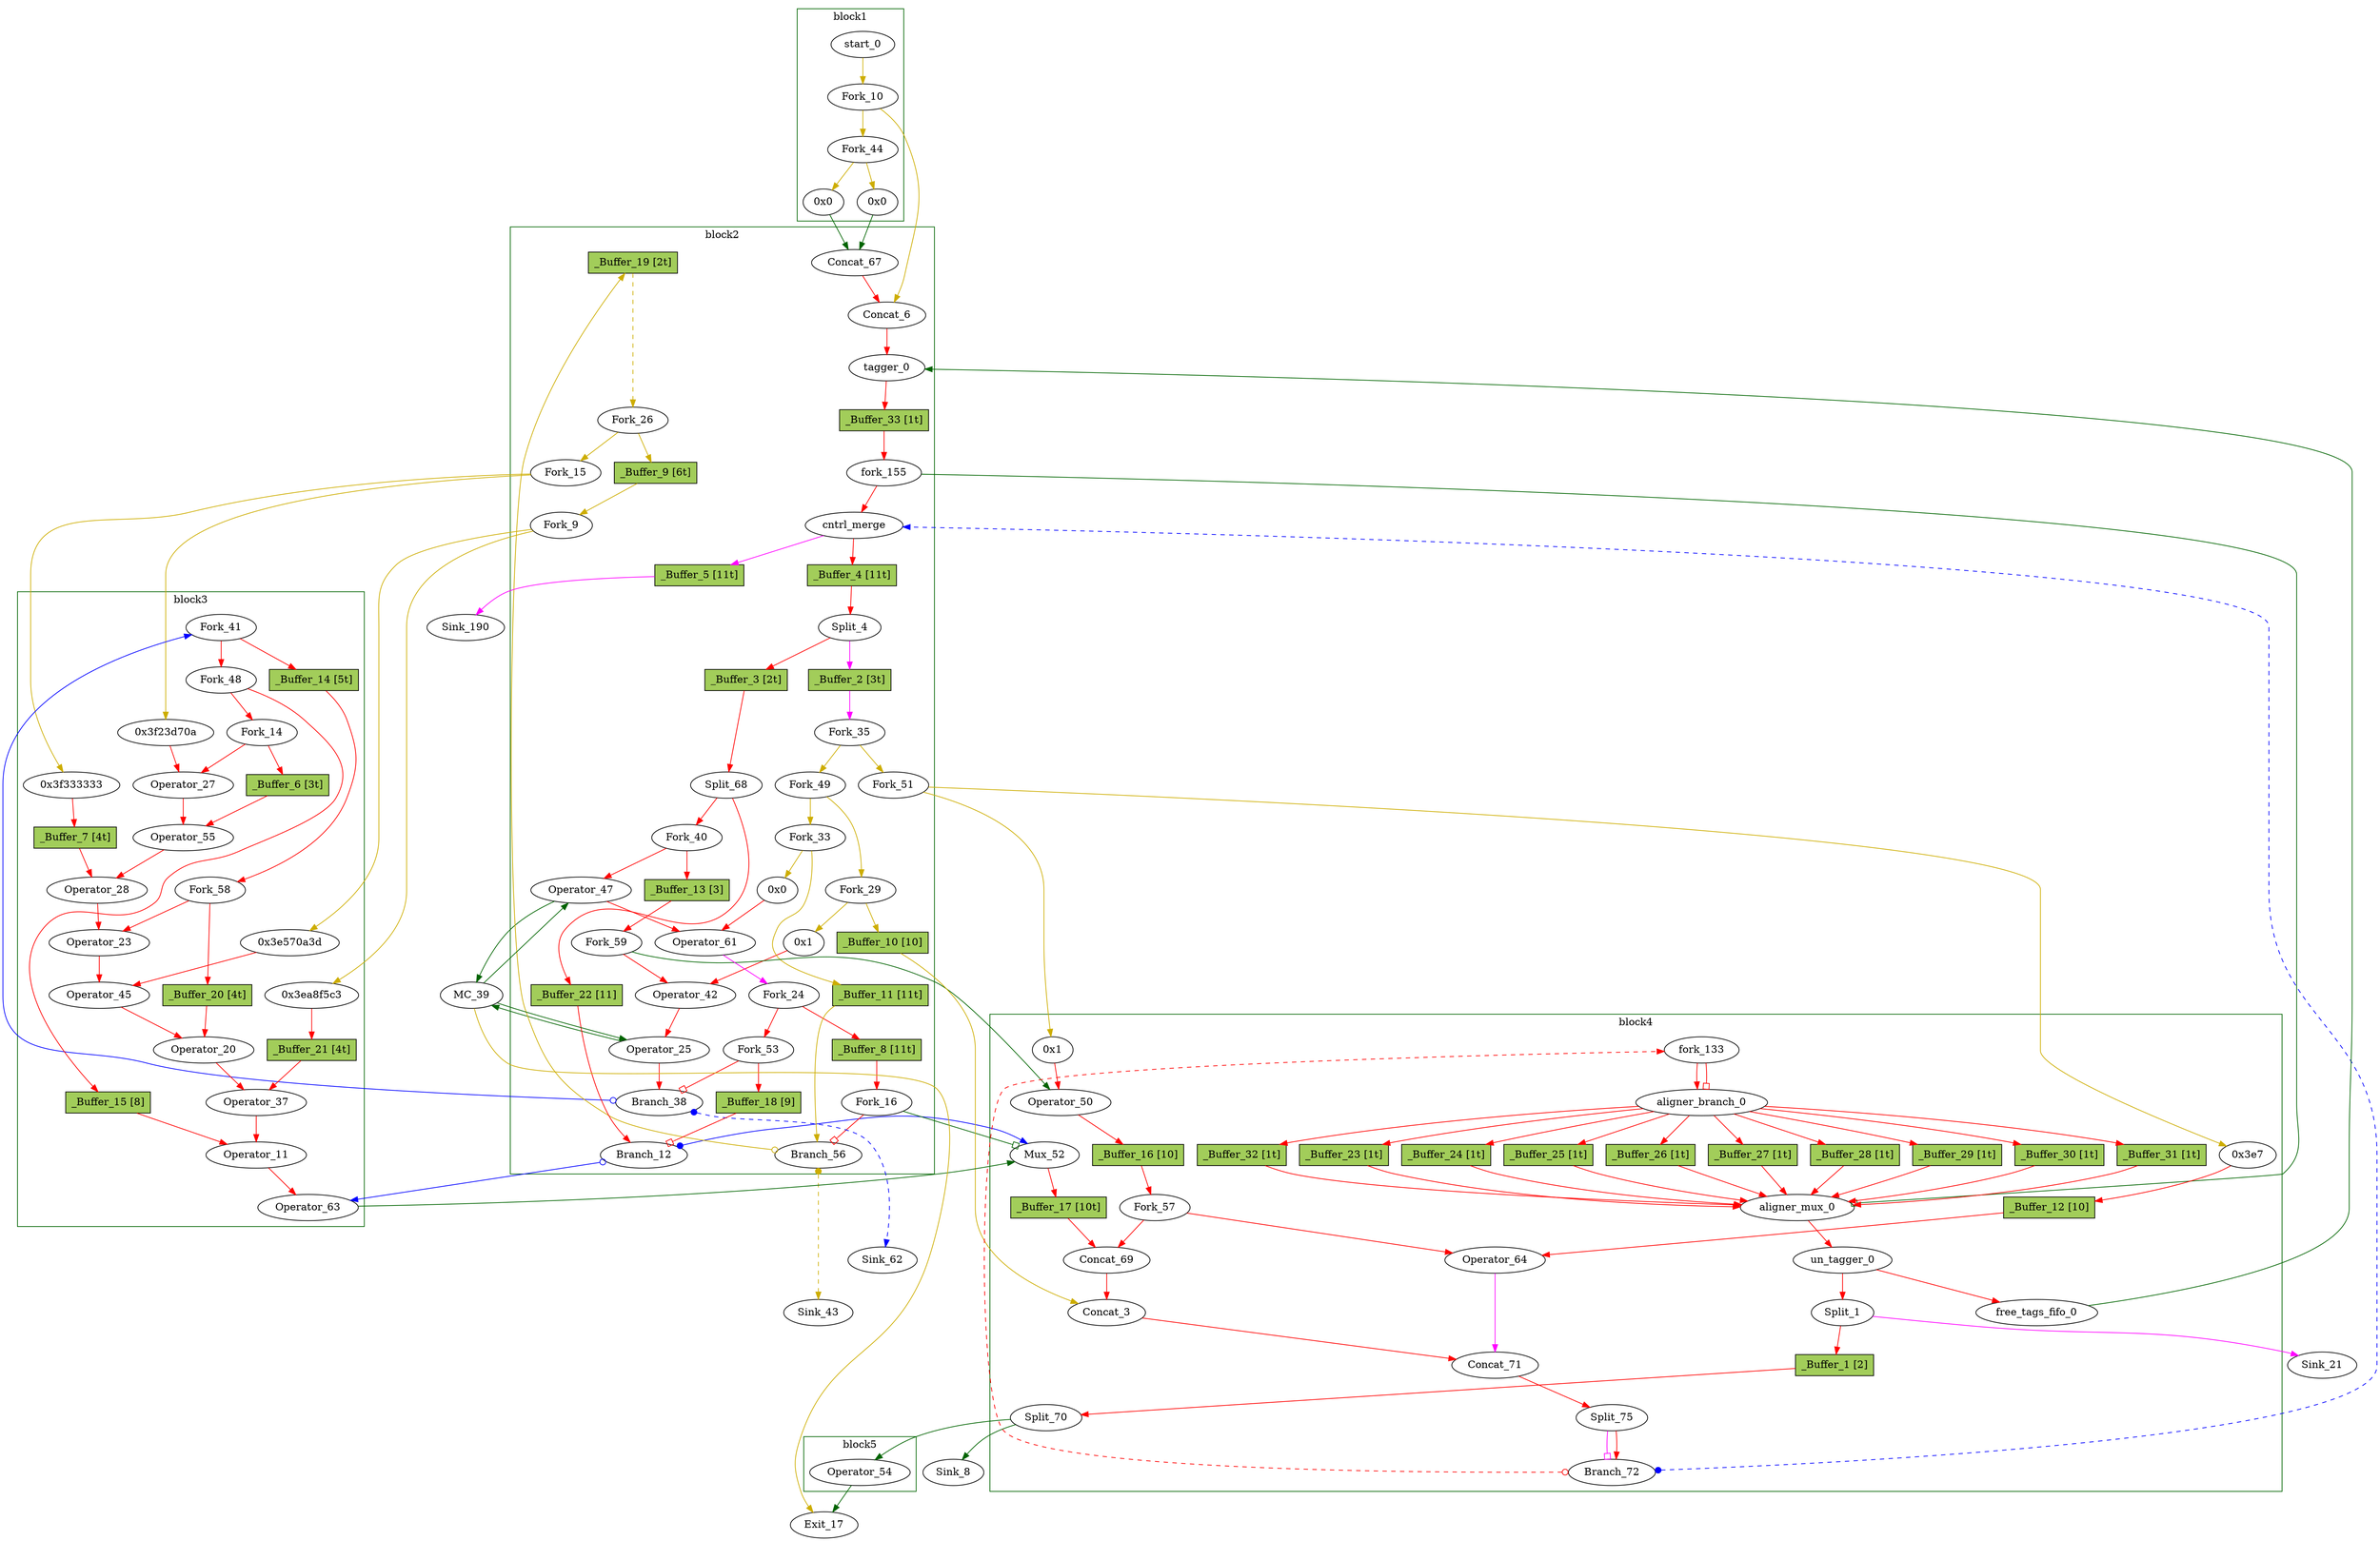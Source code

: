 // Number of blocks: 110
// Number of channels: 183
Digraph G {

  // Blocks
subgraph cluster_1 {
color = "darkgreen"
label = "block1"
  Fork_10 [type=Fork, in="in1:0", out="out1:0 out2:0", bbID = 1, tagged=false, taggers_num=0, tagger_id=-1,  shape=oval];
  Constant_22 [type=Constant, in="in1:32", out="out1:32", bbID = 1, tagged=false, taggers_num=0, tagger_id=-1, value="0x0", label="0x0",  shape=oval];
  Constant_30 [type=Constant, in="in1:32", out="out1:32", bbID = 1, tagged=false, taggers_num=0, tagger_id=-1, value="0x0", label="0x0",  shape=oval];
  start_0 [type=Entry, in="in1:0", out="out1:0", bbID = 1, tagged=false, taggers_num=0, tagger_id=-1,  shape=oval];
  Fork_44 [type=Fork, in="in1:0", out="out1:0 out2:0", bbID = 1, tagged=false, taggers_num=0, tagger_id=-1,  shape=oval];
}
subgraph cluster_2 {
color = "darkgreen"
label = "block2"
  Split_4 [type=Split, in="in1:65", out="out1:1 out2:64", bbID = 2, tagged=true, taggers_num=1, tagger_id=-1, shape=oval];
  Concat_6 [type=Concat, in="in1:1 in2:64", out="out1:65", bbID = 2, tagged=false, taggers_num=0, tagger_id=-1, shape=oval];
  cntrl_merge [type=CntrlMerge, in="in1:65 in2:65", out="out1:65 out2?:1", delay=0.366, bbID = 2, tagged=true, taggers_num=1, tagger_id=-1,  shape=oval];
  Fork_9 [type=Fork, in="in1:0", out="out1:0 out2:0", bbID = 2, tagged=true, taggers_num=1, tagger_id=-1, retimingDiff=2,  shape=oval];
  Branch_12 [type=Branch, in="in1:32 in2?:1", out="out1+:32 out2-:32", bbID = 2, tagged=true, taggers_num=1, tagger_id=-1, retimingDiff=10,  shape=oval];
  Fork_15 [type=Fork, in="in1:0", out="out1:0 out2:0", bbID = 2, tagged=true, taggers_num=1, tagger_id=-1, retimingDiff=1,  shape=oval];
  Fork_16 [type=Fork, in="in1:32", out="out1:32 out2:32", bbID = 2, tagged=true, taggers_num=1, tagger_id=-1, retimingDiff=10,  shape=oval];
  Fork_24 [type=Fork, in="in1:32", out="out1:32 out2:32", bbID = 2, tagged=true, taggers_num=1, tagger_id=-1, retimingDiff=4,  shape=oval];
  Operator_25 [type=Operator, in="in1:32 in2:32", out="out1:32 out2:32", op = "mc_load_op", latency=2, bbID = 2, portID = 1, offset = 0, tagged=true, taggers_num=1, tagger_id=-1, retimingDiff=2,  shape=oval];
  Fork_26 [type=Fork, in="in1:0", out="out1:0 out2:0", bbID = 2, tagged=true, taggers_num=1, tagger_id=-1, retimingDiff=1,  shape=oval];
  Fork_29 [type=Fork, in="in1:0", out="out1:0 out2:0", bbID = 2, tagged=true, taggers_num=1, tagger_id=-1, retimingDiff=2,  shape=oval];
  Constant_31 [type=Constant, in="in1:32", out="out1:32", bbID = 2, tagged=true, taggers_num=1, tagger_id=-1, value="0x1", label="0x1", retimingDiff=2,  shape=oval];
  Constant_32 [type=Constant, in="in1:32", out="out1:32", bbID = 2, tagged=true, taggers_num=1, tagger_id=-1, value="0x0", label="0x0", retimingDiff=2,  shape=oval];
  Fork_33 [type=Fork, in="in1:0", out="out1:0 out2:0", bbID = 2, tagged=true, taggers_num=1, tagger_id=-1, retimingDiff=2,  shape=oval];
  Fork_35 [type=Fork, in="in1:0", out="out1:0 out2:0", bbID = 2, tagged=true, taggers_num=1, tagger_id=-1, retimingDiff=2,  shape=oval];
  Branch_38 [type=Branch, in="in1:32 in2?:1", out="out1+:32 out2-:32", bbID = 2, tagged=true, taggers_num=1, tagger_id=-1, retimingDiff=4,  shape=oval];
  Fork_40 [type=Fork, in="in1:32", out="out1:32 out2:32", bbID = 2, tagged=true, taggers_num=1, tagger_id=-1,  shape=oval];
  Operator_42 [type=Operator, in="in1:32 in2:32", out="out1:32", op = "add_op", delay=1.693, bbID = 2, tagged=true, taggers_num=1, tagger_id=-1, retimingDiff=2,  shape=oval];
  Operator_47 [type=Operator, in="in1:32 in2:32", out="out1:32 out2:32", op = "mc_load_op", latency=2, bbID = 2, portID = 0, offset = 0, tagged=true, taggers_num=1, tagger_id=-1, retimingDiff=2,  shape=oval];
  Fork_49 [type=Fork, in="in1:0", out="out1:0 out2:0", bbID = 2, tagged=true, taggers_num=1, tagger_id=-1, retimingDiff=2,  shape=oval];
  Fork_51 [type=Fork, in="in1:0", out="out1:0 out2:0", bbID = 2, tagged=true, taggers_num=1, tagger_id=-1, retimingDiff=2,  shape=oval];
  Fork_53 [type=Fork, in="in1:32", out="out1:32 out2:32", bbID = 2, tagged=true, taggers_num=1, tagger_id=-1, retimingDiff=4,  shape=oval];
  Branch_56 [type=Branch, in="in1:0 in2?:1", out="out1+:0 out2-:0", bbID = 2, tagged=true, taggers_num=1, tagger_id=-1, retimingDiff=10,  shape=oval];
  Fork_59 [type=Fork, in="in1:32", out="out1:32 out2:32", bbID = 2, tagged=true, taggers_num=1, tagger_id=-1, retimingDiff=2,  shape=oval];
  Operator_61 [type=Operator, in="in1:32 in2:32", out="out1:1", op = "fcmp_ult_op", delay=0.966, latency=2, bbID = 2, tagged=true, taggers_num=1, tagger_id=-1, retimingDiff=2,  shape=oval];
  Concat_67 [type=Concat, in="in1:32 in2:32", out="out1:64", bbID = 2, tagged=false, taggers_num=0, tagger_id=-1, shape=oval];
  Split_68 [type=Split, in="in1:64", out="out1:32 out2:32", bbID = 2, tagged=true, taggers_num=1, tagger_id=-1, shape=oval];
  tagger_0 [type=Tagger, in="in1:65 in2:65", out="out1:65", bbID = 2, tagged=false, taggers_num=0, tagger_id=-1, shape=oval];
  fork_155 [type=Fork, in="in1:65", out="out1:65 out2:65", bbID = 2, tagged=true, taggers_num=1, tagger_id=-1,  shape=oval];
  _Buffer_2 [type=Buffer, in="in1:1", out="out1:1", bbID = 2, tagged=true, taggers_num=1, tagger_id=-1, slots=3, transparent=true, label="_Buffer_2 [3t]",  shape=box, style=filled, fillcolor=darkolivegreen3, height=0.4];
  _Buffer_3 [type=Buffer, in="in1:64", out="out1:64", bbID = 2, tagged=true, taggers_num=1, tagger_id=-1, slots=2, transparent=true, label="_Buffer_3 [2t]",  shape=box, style=filled, fillcolor=darkolivegreen3, height=0.4];
  _Buffer_4 [type=Buffer, in="in1:65", out="out1:65", bbID = 2, tagged=true, taggers_num=1, tagger_id=-1, slots=11, transparent=true, label="_Buffer_4 [11t]",  shape=box, style=filled, fillcolor=darkolivegreen3, height=0.4];
  _Buffer_5 [type=Buffer, in="in1:1", out="out1:1", bbID = 2, tagged=true, taggers_num=1, tagger_id=-1, slots=11, transparent=true, label="_Buffer_5 [11t]",  shape=box, style=filled, fillcolor=darkolivegreen3, height=0.4];
  _Buffer_8 [type=Buffer, in="in1:32", out="out1:32", bbID = 2, tagged=true, taggers_num=1, tagger_id=-1, slots=11, transparent=true, label="_Buffer_8 [11t]",  shape=box, style=filled, fillcolor=darkolivegreen3, height=0.4];
  _Buffer_9 [type=Buffer, in="in1:0", out="out1:0", bbID = 2, tagged=true, taggers_num=1, tagger_id=-1, slots=6, transparent=true, label="_Buffer_9 [6t]",  shape=box, style=filled, fillcolor=darkolivegreen3, height=0.4];
  _Buffer_10 [type=Buffer, in="in1:0", out="out1:0", bbID = 2, tagged=true, taggers_num=1, tagger_id=-1, slots=10, transparent=false, label="_Buffer_10 [10]",  shape=box, style=filled, fillcolor=darkolivegreen3, height=0.4];
  _Buffer_11 [type=Buffer, in="in1:0", out="out1:0", bbID = 2, tagged=true, taggers_num=1, tagger_id=-1, slots=11, transparent=true, label="_Buffer_11 [11t]",  shape=box, style=filled, fillcolor=darkolivegreen3, height=0.4];
  _Buffer_13 [type=Buffer, in="in1:32", out="out1:32", bbID = 2, tagged=true, taggers_num=1, tagger_id=-1, slots=3, transparent=false, label="_Buffer_13 [3]",  shape=box, style=filled, fillcolor=darkolivegreen3, height=0.4];
  _Buffer_18 [type=Buffer, in="in1:32", out="out1:32", bbID = 2, tagged=true, taggers_num=1, tagger_id=-1, slots=9, transparent=false, label="_Buffer_18 [9]",  shape=box, style=filled, fillcolor=darkolivegreen3, height=0.4];
  _Buffer_19 [type=Buffer, in="in1:0", out="out1:0", bbID = 2, tagged=true, taggers_num=1, tagger_id=-1, slots=2, transparent=true, label="_Buffer_19 [2t]",  shape=box, style=filled, fillcolor=darkolivegreen3, height=0.4];
  _Buffer_22 [type=Buffer, in="in1:32", out="out1:32", bbID = 2, tagged=true, taggers_num=1, tagger_id=-1, slots=11, transparent=false, label="_Buffer_22 [11]",  shape=box, style=filled, fillcolor=darkolivegreen3, height=0.4];
  _Buffer_33 [type=Buffer, in="in1:65", out="out1:65", bbID = 2, tagged=true, taggers_num=0, tagger_id=-1, slots=1, transparent=true, label="_Buffer_33 [1t]",  shape=box, style=filled, fillcolor=darkolivegreen3, height=0.4];
}
subgraph cluster_3 {
color = "darkgreen"
label = "block3"
  Operator_11 [type=Operator, in="in1:32 in2:32", out="out1:32", op = "fmul_op", delay=0.966, latency=6, bbID = 3, tagged=true, taggers_num=1, tagger_id=-1,  shape=oval];
  Fork_14 [type=Fork, in="in1:32", out="out1:32 out2:32", bbID = 3, tagged=true, taggers_num=1, tagger_id=-1,  shape=oval];
  Constant_19 [type=Constant, in="in1:32", out="out1:32", bbID = 3, tagged=true, taggers_num=1, tagger_id=-1, value="0x3f333333", label="0x3f333333",  shape=oval];
  Operator_20 [type=Operator, in="in1:32 in2:32", out="out1:32", op = "fmul_op", delay=0.966, latency=6, bbID = 3, tagged=true, taggers_num=1, tagger_id=-1,  shape=oval];
  Operator_23 [type=Operator, in="in1:32 in2:32", out="out1:32", op = "fmul_op", delay=0.966, latency=6, bbID = 3, tagged=true, taggers_num=1, tagger_id=-1,  shape=oval];
  Operator_27 [type=Operator, in="in1:32 in2:32", out="out1:32", op = "fadd_op", delay=0.966, latency=10, bbID = 3, tagged=true, taggers_num=1, tagger_id=-1,  shape=oval];
  Operator_28 [type=Operator, in="in1:32 in2:32", out="out1:32", op = "fadd_op", delay=0.966, latency=10, bbID = 3, tagged=true, taggers_num=1, tagger_id=-1,  shape=oval];
  Operator_37 [type=Operator, in="in1:32 in2:32", out="out1:32", op = "fadd_op", delay=0.966, latency=10, bbID = 3, tagged=true, taggers_num=1, tagger_id=-1,  shape=oval];
  Fork_41 [type=Fork, in="in1:32", out="out1:32 out2:32", bbID = 3, tagged=true, taggers_num=1, tagger_id=-1,  shape=oval];
  Operator_45 [type=Operator, in="in1:32 in2:32", out="out1:32", op = "fadd_op", delay=0.966, latency=10, bbID = 3, tagged=true, taggers_num=1, tagger_id=-1,  shape=oval];
  Fork_48 [type=Fork, in="in1:32", out="out1:32 out2:32", bbID = 3, tagged=true, taggers_num=1, tagger_id=-1,  shape=oval];
  Operator_55 [type=Operator, in="in1:32 in2:32", out="out1:32", op = "fmul_op", delay=0.966, latency=6, bbID = 3, tagged=true, taggers_num=1, tagger_id=-1,  shape=oval];
  Fork_58 [type=Fork, in="in1:32", out="out1:32 out2:32", bbID = 3, tagged=true, taggers_num=1, tagger_id=-1,  shape=oval];
  Constant_60 [type=Constant, in="in1:32", out="out1:32", bbID = 3, tagged=true, taggers_num=1, tagger_id=-1, value="0x3f23d70a", label="0x3f23d70a",  shape=oval];
  Operator_63 [type=Operator, in="in1:32 in2:32", out="out1:32", op = "fadd_op", delay=0.966, latency=10, bbID = 3, tagged=true, taggers_num=1, tagger_id=-1,  shape=oval];
  Constant_65 [type=Constant, in="in1:32", out="out1:32", bbID = 3, tagged=true, taggers_num=1, tagger_id=-1, value="0x3e570a3d", label="0x3e570a3d",  shape=oval];
  Constant_66 [type=Constant, in="in1:32", out="out1:32", bbID = 3, tagged=true, taggers_num=1, tagger_id=-1, value="0x3ea8f5c3", label="0x3ea8f5c3",  shape=oval];
  _Buffer_6 [type=Buffer, in="in1:32", out="out1:32", bbID = 3, tagged=true, taggers_num=1, tagger_id=-1, slots=3, transparent=true, label="_Buffer_6 [3t]",  shape=box, style=filled, fillcolor=darkolivegreen3, height=0.4];
  _Buffer_7 [type=Buffer, in="in1:32", out="out1:32", bbID = 3, tagged=true, taggers_num=1, tagger_id=-1, slots=4, transparent=true, label="_Buffer_7 [4t]",  shape=box, style=filled, fillcolor=darkolivegreen3, height=0.4];
  _Buffer_14 [type=Buffer, in="in1:32", out="out1:32", bbID = 3, tagged=true, taggers_num=1, tagger_id=-1, slots=5, transparent=true, label="_Buffer_14 [5t]",  shape=box, style=filled, fillcolor=darkolivegreen3, height=0.4];
  _Buffer_15 [type=Buffer, in="in1:32", out="out1:32", bbID = 3, tagged=true, taggers_num=1, tagger_id=-1, slots=8, transparent=false, label="_Buffer_15 [8]",  shape=box, style=filled, fillcolor=darkolivegreen3, height=0.4];
  _Buffer_20 [type=Buffer, in="in1:32", out="out1:32", bbID = 3, tagged=true, taggers_num=1, tagger_id=-1, slots=4, transparent=true, label="_Buffer_20 [4t]",  shape=box, style=filled, fillcolor=darkolivegreen3, height=0.4];
  _Buffer_21 [type=Buffer, in="in1:32", out="out1:32", bbID = 3, tagged=true, taggers_num=1, tagger_id=-1, slots=4, transparent=true, label="_Buffer_21 [4t]",  shape=box, style=filled, fillcolor=darkolivegreen3, height=0.4];
}
subgraph cluster_4 {
color = "darkgreen"
label = "block4"
  Split_1 [type=Split, in="in1:65", out="out1:1 out2:64", bbID = 4, tagged=false, taggers_num=0, tagger_id=-1, shape=oval];
  Concat_3 [type=Concat, in="in1:1 in2:64", out="out1:65", bbID = 4, tagged=true, taggers_num=1, tagger_id=-1, retimingDiff=10, shape=oval];
  Constant_18 [type=Constant, in="in1:32", out="out1:32", bbID = 4, tagged=true, taggers_num=1, tagger_id=-1, value="0x1", label="0x1", retimingDiff=2,  shape=oval];
  Constant_36 [type=Constant, in="in1:32", out="out1:32", bbID = 4, tagged=true, taggers_num=1, tagger_id=-1, value="0x3e7", label="0x3e7", retimingDiff=2,  shape=oval];
  Operator_50 [type=Operator, in="in1:32 in2:32", out="out1:32", op = "add_op", delay=1.693, bbID = 4, tagged=true, taggers_num=1, tagger_id=-1, retimingDiff=2,  shape=oval];
  Mux_52 [type=Mux, in="in1?:1 in2:32 in3:32", out="out1:32", bbID = 4, tagged=true, taggers_num=1, tagger_id=-1, retimingDiff=10,  shape=oval];
  Fork_57 [type=Fork, in="in1:32", out="out1:32 out2:32", bbID = 4, tagged=true, taggers_num=1, tagger_id=-1, retimingDiff=10,  shape=oval];
  Operator_64 [type=Operator, in="in1:32 in2:32", out="out1:1", op = "icmp_ult_op", delay=1.53, bbID = 4, tagged=true, taggers_num=1, tagger_id=-1, retimingDiff=10,  shape=oval];
  Concat_69 [type=Concat, in="in1:32 in2:32", out="out1:64", bbID = 4, tagged=true, taggers_num=1, tagger_id=-1, retimingDiff=10, shape=oval];
  Split_70 [type=Split, in="in1:64", out="out1:32 out2:32", bbID = 4, tagged=false, taggers_num=0, tagger_id=-1, retimingDiff=1, shape=oval];
  Concat_71 [type=Concat, in="in1:65 in2:1", out="out1:66", bbID = 4, tagged=true, taggers_num=1, tagger_id=-1, retimingDiff=10, shape=oval];
  Branch_72 [type=Branch, in="in1:65 in2?:1", out="out1+:65 out2-:65", bbID = 4, tagged=true, taggers_num=1, tagger_id=-1, retimingDiff=10,  shape=oval];
  Split_75 [type=Split, in="in1:66", out="out1:65 out2:1", bbID = 4, tagged=true, taggers_num=1, tagger_id=-1, retimingDiff=10, shape=oval];
  aligner_branch_0 [type=Aligner_Branch, in="in1:65 in2?:32", out="out1:65 out2:65 out3:65 out4:65 out5:65 out6:65 out7:65 out8:65 out9:65 out10:65", bbID = 4, tagged=false, taggers_num=0, tagger_id=0, shape=oval];
  aligner_mux_0 [type=Aligner_Mux, in="in1?:32 in2:65 in3:65 in4:65 in5:65 in6:65 in7:65 in8:65 in9:65 in10:65 in11:65", out="out1:65", bbID = 4, tagged=false, taggers_num=0, tagger_id=0, shape=oval];
  un_tagger_0 [type=Un_Tagger, in="in1:65", out="out1:65 out2:65", bbID = 4, tagged=false, taggers_num=0, tagger_id=0, shape=oval];
  free_tags_fifo_0 [type=Free_Tags_Fifo, in="in1:32", out="out1:32", bbID = 4, tagged=false, taggers_num=0, tagger_id=-1, shape=oval];
  fork_133 [type=Fork, in="in1:65", out="out1:65 out2:65", bbID = 4, tagged=true, taggers_num=1, tagger_id=-1,  shape=oval];
  _Buffer_1 [type=Buffer, in="in1:64", out="out1:64", bbID = 4, tagged=false, taggers_num=0, tagger_id=-1, slots=2, transparent=false, label="_Buffer_1 [2]",  shape=box, style=filled, fillcolor=darkolivegreen3, height=0.4];
  _Buffer_12 [type=Buffer, in="in1:32", out="out1:32", bbID = 4, tagged=true, taggers_num=1, tagger_id=-1, slots=10, transparent=false, label="_Buffer_12 [10]",  shape=box, style=filled, fillcolor=darkolivegreen3, height=0.4];
  _Buffer_16 [type=Buffer, in="in1:32", out="out1:32", bbID = 4, tagged=true, taggers_num=1, tagger_id=-1, slots=10, transparent=false, label="_Buffer_16 [10]",  shape=box, style=filled, fillcolor=darkolivegreen3, height=0.4];
  _Buffer_17 [type=Buffer, in="in1:32", out="out1:32", bbID = 4, tagged=true, taggers_num=1, tagger_id=-1, slots=10, transparent=true, label="_Buffer_17 [10t]",  shape=box, style=filled, fillcolor=darkolivegreen3, height=0.4];
  _Buffer_23 [type=Buffer, in="in1:65", out="out1:65", bbID = 4, tagged=false, taggers_num=0, tagger_id=0, slots=1, transparent=true, label="_Buffer_23 [1t]",  shape=box, style=filled, fillcolor=darkolivegreen3, height=0.4];
  _Buffer_24 [type=Buffer, in="in1:65", out="out1:65", bbID = 4, tagged=false, taggers_num=0, tagger_id=0, slots=1, transparent=true, label="_Buffer_24 [1t]",  shape=box, style=filled, fillcolor=darkolivegreen3, height=0.4];
  _Buffer_25 [type=Buffer, in="in1:65", out="out1:65", bbID = 4, tagged=false, taggers_num=0, tagger_id=0, slots=1, transparent=true, label="_Buffer_25 [1t]",  shape=box, style=filled, fillcolor=darkolivegreen3, height=0.4];
  _Buffer_26 [type=Buffer, in="in1:65", out="out1:65", bbID = 4, tagged=false, taggers_num=0, tagger_id=0, slots=1, transparent=true, label="_Buffer_26 [1t]",  shape=box, style=filled, fillcolor=darkolivegreen3, height=0.4];
  _Buffer_27 [type=Buffer, in="in1:65", out="out1:65", bbID = 4, tagged=false, taggers_num=0, tagger_id=0, slots=1, transparent=true, label="_Buffer_27 [1t]",  shape=box, style=filled, fillcolor=darkolivegreen3, height=0.4];
  _Buffer_28 [type=Buffer, in="in1:65", out="out1:65", bbID = 4, tagged=false, taggers_num=0, tagger_id=0, slots=1, transparent=true, label="_Buffer_28 [1t]",  shape=box, style=filled, fillcolor=darkolivegreen3, height=0.4];
  _Buffer_29 [type=Buffer, in="in1:65", out="out1:65", bbID = 4, tagged=false, taggers_num=0, tagger_id=0, slots=1, transparent=true, label="_Buffer_29 [1t]",  shape=box, style=filled, fillcolor=darkolivegreen3, height=0.4];
  _Buffer_30 [type=Buffer, in="in1:65", out="out1:65", bbID = 4, tagged=false, taggers_num=0, tagger_id=0, slots=1, transparent=true, label="_Buffer_30 [1t]",  shape=box, style=filled, fillcolor=darkolivegreen3, height=0.4];
  _Buffer_31 [type=Buffer, in="in1:65", out="out1:65", bbID = 4, tagged=false, taggers_num=0, tagger_id=0, slots=1, transparent=true, label="_Buffer_31 [1t]",  shape=box, style=filled, fillcolor=darkolivegreen3, height=0.4];
  _Buffer_32 [type=Buffer, in="in1:65", out="out1:65", bbID = 4, tagged=false, taggers_num=0, tagger_id=0, slots=1, transparent=true, label="_Buffer_32 [1t]",  shape=box, style=filled, fillcolor=darkolivegreen3, height=0.4];
}
subgraph cluster_5 {
color = "darkgreen"
label = "block5"
  Operator_54 [type=Operator, in="in1:32", out="out1:32", op = "ret_op", bbID = 5, tagged=false, taggers_num=0, tagger_id=-1,  shape=oval];
}
  Sink_8 [type=Sink, in="in1:32", bbID = 0, tagged=false, taggers_num=0, tagger_id=0,  shape=oval];
  Exit_17 [type=Exit, in="in1:0*e in2:32", out="out1:32", bbID = 0, tagged=false, taggers_num=0, tagger_id=0,  shape=oval];
  Sink_21 [type=Sink, in="in1:0", bbID = 0, tagged=false, taggers_num=0, tagger_id=0,  shape=oval];
  MC_39 [type=MC, in="in1:32*l0a in2:32*l1a", out="out1:32*l0d out2:32*l1d out3:0*e", bbID = 0, memory = "a", bbcount = 0, ldcount = 2, stcount = 0, tagged=false, taggers_num=0, tagger_id=0, ];
  Sink_43 [type=Sink, in="in1:0", bbID = 0, tagged=false, taggers_num=0, tagger_id=0,  shape=oval];
  Sink_62 [type=Sink, in="in1:32", bbID = 0, tagged=false, taggers_num=0, tagger_id=0,  shape=oval];
  Sink_190 [type=Sink, in="in1:32", bbID = 0, tagged=false, taggers_num=0, tagger_id=0,  shape=oval];

  // Channels
  Split_1 -> Sink_21 [from=out1, to=in1, arrowhead=normal, color=magenta];
  Split_1 -> _Buffer_1 [from=out2, to=in1, arrowhead=normal, color=red];
  Concat_3 -> Concat_71 [from=out1, to=in1, arrowhead=normal, color=red];
  Split_4 -> _Buffer_2 [from=out1, to=in1, arrowhead=normal, color=magenta];
  Split_4 -> _Buffer_3 [from=out2, to=in1, arrowhead=normal, color=red];
  Concat_6 -> tagger_0 [from=out1, to=in2, arrowhead=normal, color=red];
  cntrl_merge -> _Buffer_4 [from=out1, to=in1, arrowhead=normal, color=red];
  cntrl_merge -> _Buffer_5 [from=out2, to=in1, arrowhead=normal, color=magenta];
  Fork_9 -> Constant_65 [from=out1, to=in1, arrowhead=normal, color=gold3];
  Fork_9 -> Constant_66 [from=out2, to=in1, arrowhead=normal, color=gold3];
  Fork_10 -> Concat_6 [from=out2, to=in1, arrowhead=normal, color=gold3];
  Fork_10 -> Fork_44 [from=out1, to=in1, arrowhead=normal, color=gold3];
  Operator_11 -> Operator_63 [from=out1, to=in2, arrowhead=normal, color=red];
  Branch_12 -> Mux_52 [from=out1, to=in3, dir=both, arrowtail=dot, arrowhead=normal, color=blue];
  Branch_12 -> Operator_63 [from=out2, to=in1, dir=both, arrowtail=odot, arrowhead=normal, color=blue];
  Fork_14 -> Operator_27 [from=out1, to=in1, arrowhead=normal, color=red];
  Fork_14 -> _Buffer_6 [from=out2, to=in1, arrowhead=normal, color=red];
  Fork_15 -> Constant_19 [from=out2, to=in1, arrowhead=normal, color=gold3];
  Fork_15 -> Constant_60 [from=out1, to=in1, arrowhead=normal, color=gold3];
  Fork_16 -> Mux_52 [from=out2, to=in1, arrowhead=obox, color=darkgreen];
  Fork_16 -> Branch_56 [from=out1, to=in2, arrowhead=obox, color=red];
  Constant_18 -> Operator_50 [from=out1, to=in2, arrowhead=normal, color=red];
  Constant_19 -> _Buffer_7 [from=out1, to=in1, arrowhead=normal, color=red];
  Operator_20 -> Operator_37 [from=out1, to=in1, arrowhead=normal, color=red];
  Constant_22 -> Concat_67 [from=out1, to=in1, arrowhead=normal, color=darkgreen];
  Operator_23 -> Operator_45 [from=out1, to=in1, arrowhead=normal, color=red];
  Fork_24 -> _Buffer_8 [from=out2, to=in1, arrowhead=normal, color=red];
  Fork_24 -> Fork_53 [from=out1, to=in1, arrowhead=normal, color=red];
  Operator_25 -> Branch_38 [from=out1, to=in1, arrowhead=normal, color=red];
  Operator_25 -> MC_39 [from=out2, to=in2, arrowhead=normal, color=darkgreen];
  Fork_26 -> _Buffer_9 [from=out2, to=in1, arrowhead=normal, color=gold3];
  Fork_26 -> Fork_15 [from=out1, to=in1, arrowhead=normal, color=gold3];
  Operator_27 -> Operator_55 [from=out1, to=in1, arrowhead=normal, color=red];
  Operator_28 -> Operator_23 [from=out1, to=in1, arrowhead=normal, color=red];
  Fork_29 -> _Buffer_10 [from=out2, to=in1, arrowhead=normal, color=gold3];
  Fork_29 -> Constant_31 [from=out1, to=in1, arrowhead=normal, color=gold3];
  Constant_30 -> Concat_67 [from=out1, to=in2, arrowhead=normal, color=darkgreen];
  Constant_31 -> Operator_42 [from=out1, to=in2, arrowhead=normal, color=red];
  Constant_32 -> Operator_61 [from=out1, to=in2, arrowhead=normal, color=red];
  Fork_33 -> Constant_32 [from=out1, to=in1, arrowhead=normal, color=gold3];
  Fork_33 -> _Buffer_11 [from=out2, to=in1, arrowhead=normal, color=gold3];
  start_0 -> Fork_10 [from=out1, to=in1, arrowhead=normal, color=gold3];
  Fork_35 -> Fork_49 [from=out2, to=in1, arrowhead=normal, color=gold3];
  Fork_35 -> Fork_51 [from=out1, to=in1, arrowhead=normal, color=gold3];
  Constant_36 -> _Buffer_12 [from=out1, to=in1, arrowhead=normal, color=red];
  Operator_37 -> Operator_11 [from=out1, to=in1, arrowhead=normal, color=red];
  Branch_38 -> Fork_41 [from=out2, to=in1, dir=both, arrowtail=odot, arrowhead=normal, color=blue];
  Branch_38 -> Sink_62 [from=out1, to=in1, dir=both, arrowtail=dot, arrowhead=normal, color=blue, style=dashed, minlen = 3];
  MC_39 -> Exit_17 [from=out3, to=in1, arrowhead=normal, color=gold3];
  MC_39 -> Operator_25 [from=out2, to=in1, arrowhead=normal, color=darkgreen];
  MC_39 -> Operator_47 [from=out1, to=in1, arrowhead=normal, color=darkgreen];
  Fork_40 -> Operator_47 [from=out1, to=in2, arrowhead=normal, color=red];
  Fork_40 -> _Buffer_13 [from=out2, to=in1, arrowhead=normal, color=red];
  Fork_41 -> Fork_48 [from=out2, to=in1, arrowhead=normal, color=red];
  Fork_41 -> _Buffer_14 [from=out1, to=in1, arrowhead=normal, color=red];
  Operator_42 -> Operator_25 [from=out1, to=in2, arrowhead=normal, color=red];
  Fork_44 -> Constant_22 [from=out1, to=in1, arrowhead=normal, color=gold3];
  Fork_44 -> Constant_30 [from=out2, to=in1, arrowhead=normal, color=gold3];
  Operator_45 -> Operator_20 [from=out1, to=in1, arrowhead=normal, color=red];
  Operator_47 -> MC_39 [from=out2, to=in1, arrowhead=normal, color=darkgreen];
  Operator_47 -> Operator_61 [from=out1, to=in1, arrowhead=normal, color=red];
  Fork_48 -> _Buffer_15 [from=out1, to=in1, arrowhead=normal, color=red];
  Fork_48 -> Fork_14 [from=out2, to=in1, arrowhead=normal, color=red];
  Fork_49 -> Fork_29 [from=out1, to=in1, arrowhead=normal, color=gold3];
  Fork_49 -> Fork_33 [from=out2, to=in1, arrowhead=normal, color=gold3];
  Operator_50 -> _Buffer_16 [from=out1, to=in1, arrowhead=normal, color=red];
  Fork_51 -> Constant_18 [from=out1, to=in1, arrowhead=normal, color=gold3];
  Fork_51 -> Constant_36 [from=out2, to=in1, arrowhead=normal, color=gold3];
  Mux_52 -> _Buffer_17 [from=out1, to=in1, arrowhead=normal, color=red];
  Fork_53 -> _Buffer_18 [from=out2, to=in1, arrowhead=normal, color=red];
  Fork_53 -> Branch_38 [from=out1, to=in2, arrowhead=obox, color=red];
  Operator_54 -> Exit_17 [from=out1, to=in2, arrowhead=normal, color=darkgreen];
  Operator_55 -> Operator_28 [from=out1, to=in1, arrowhead=normal, color=red];
  Branch_56 -> _Buffer_19 [from=out2, to=in1, dir=both, arrowtail=odot, arrowhead=normal, color=gold3, constraint=false];
  Branch_56 -> Sink_43 [from=out1, to=in1, dir=both, arrowtail=dot, arrowhead=normal, color=gold3, style=dashed, minlen = 3];
  Fork_57 -> Operator_64 [from=out1, to=in1, arrowhead=normal, color=red];
  Fork_57 -> Concat_69 [from=out2, to=in2, arrowhead=normal, color=red];
  Fork_58 -> _Buffer_20 [from=out2, to=in1, arrowhead=normal, color=red];
  Fork_58 -> Operator_23 [from=out1, to=in2, arrowhead=normal, color=red];
  Fork_59 -> Operator_42 [from=out1, to=in1, arrowhead=normal, color=red];
  Fork_59 -> Operator_50 [from=out2, to=in1, arrowhead=normal, color=darkgreen];
  Constant_60 -> Operator_27 [from=out1, to=in2, arrowhead=normal, color=red];
  Operator_61 -> Fork_24 [from=out1, to=in1, arrowhead=normal, color=magenta];
  Operator_63 -> Mux_52 [from=out1, to=in2, arrowhead=normal, color=darkgreen];
  Operator_64 -> Concat_71 [from=out1, to=in2, arrowhead=normal, color=magenta];
  Constant_65 -> Operator_45 [from=out1, to=in2, arrowhead=normal, color=red];
  Constant_66 -> _Buffer_21 [from=out1, to=in1, arrowhead=normal, color=red];
  Concat_67 -> Concat_6 [from=out1, to=in2, arrowhead=normal, color=red];
  Split_68 -> _Buffer_22 [from=out1, to=in1, arrowhead=normal, color=red];
  Split_68 -> Fork_40 [from=out2, to=in1, arrowhead=normal, color=red];
  Concat_69 -> Concat_3 [from=out1, to=in2, arrowhead=normal, color=red];
  Split_70 -> Sink_8 [from=out1, to=in1, arrowhead=normal, color=darkgreen];
  Split_70 -> Operator_54 [from=out2, to=in1, arrowhead=normal, color=darkgreen];
  Concat_71 -> Split_75 [from=out1, to=in1, arrowhead=normal, color=red];
  Branch_72 -> cntrl_merge [from=out1, to=in2, dir=both, arrowtail=dot, arrowhead=normal, color=blue, style=dashed, minlen = 3];
  Branch_72 -> fork_133 [from=out2, to=in1, dir=both, arrowtail=odot, arrowhead=normal, color=red, constraint=false, style=dashed, minlen = 3];
  Split_75 -> Branch_72 [from=out2, to=in2, arrowhead=obox, color=magenta];
  Split_75 -> Branch_72 [from=out1, to=in1, arrowhead=normal, color=red];
  aligner_branch_0 -> _Buffer_23 [from=out1, to=in1, arrowhead=normal, color=red];
  aligner_branch_0 -> _Buffer_24 [from=out2, to=in1, arrowhead=normal, color=red];
  aligner_branch_0 -> _Buffer_25 [from=out3, to=in1, arrowhead=normal, color=red];
  aligner_branch_0 -> _Buffer_26 [from=out4, to=in1, arrowhead=normal, color=red];
  aligner_branch_0 -> _Buffer_27 [from=out5, to=in1, arrowhead=normal, color=red];
  aligner_branch_0 -> _Buffer_28 [from=out6, to=in1, arrowhead=normal, color=red];
  aligner_branch_0 -> _Buffer_29 [from=out7, to=in1, arrowhead=normal, color=red];
  aligner_branch_0 -> _Buffer_30 [from=out8, to=in1, arrowhead=normal, color=red];
  aligner_branch_0 -> _Buffer_31 [from=out9, to=in1, arrowhead=normal, color=red];
  aligner_branch_0 -> _Buffer_32 [from=out10, to=in1, arrowhead=normal, color=red];
  aligner_mux_0 -> un_tagger_0 [from=out1, to=in1, arrowhead=normal, color=red];
  un_tagger_0 -> Split_1 [from=out2, to=in1, arrowhead=normal, color=red];
  un_tagger_0 -> free_tags_fifo_0 [from=out1, to=in1, arrowhead=normal, color=red];
  free_tags_fifo_0 -> tagger_0 [from=out1, to=in1, arrowhead=normal, color=darkgreen];
  tagger_0 -> _Buffer_33 [from=out1, to=in1, arrowhead=normal, color=red];
  fork_133 -> aligner_branch_0 [from=out1, to=in1, arrowhead=normal, color=red];
  fork_133 -> aligner_branch_0 [from=out2, to=in2, arrowhead=obox, color=red];
  fork_155 -> cntrl_merge [from=out1, to=in1, arrowhead=normal, color=red];
  fork_155 -> aligner_mux_0 [from=out2, to=in1, arrowhead=obox, color=darkgreen];
  _Buffer_1 -> Split_70 [from=out1, to=in1, arrowhead=normal, color=red];
  _Buffer_2 -> Fork_35 [from=out1, to=in1, arrowhead=normal, color=magenta];
  _Buffer_3 -> Split_68 [from=out1, to=in1, arrowhead=normal, color=red];
  _Buffer_4 -> Split_4 [from=out1, to=in1, arrowhead=normal, color=red];
  _Buffer_5 -> Sink_190 [from=out1, to=in1, arrowhead=normal, color=magenta];
  _Buffer_6 -> Operator_55 [from=out1, to=in2, arrowhead=normal, color=red];
  _Buffer_7 -> Operator_28 [from=out1, to=in2, arrowhead=normal, color=red];
  _Buffer_8 -> Fork_16 [from=out1, to=in1, arrowhead=normal, color=red];
  _Buffer_9 -> Fork_9 [from=out1, to=in1, arrowhead=normal, color=gold3];
  _Buffer_10 -> Concat_3 [from=out1, to=in1, arrowhead=normal, color=gold3];
  _Buffer_11 -> Branch_56 [from=out1, to=in1, arrowhead=normal, color=gold3];
  _Buffer_12 -> Operator_64 [from=out1, to=in2, arrowhead=normal, color=red];
  _Buffer_13 -> Fork_59 [from=out1, to=in1, arrowhead=normal, color=red];
  _Buffer_14 -> Fork_58 [from=out1, to=in1, arrowhead=normal, color=red];
  _Buffer_15 -> Operator_11 [from=out1, to=in2, arrowhead=normal, color=red];
  _Buffer_16 -> Fork_57 [from=out1, to=in1, arrowhead=normal, color=red];
  _Buffer_17 -> Concat_69 [from=out1, to=in1, arrowhead=normal, color=red];
  _Buffer_18 -> Branch_12 [from=out1, to=in2, arrowhead=obox, color=red];
  _Buffer_19 -> Fork_26 [from=out1, to=in1, arrowhead=normal, color=gold3, style=dashed, minlen = 3];
  _Buffer_20 -> Operator_20 [from=out1, to=in2, arrowhead=normal, color=red];
  _Buffer_21 -> Operator_37 [from=out1, to=in2, arrowhead=normal, color=red];
  _Buffer_22 -> Branch_12 [from=out1, to=in1, arrowhead=normal, color=red];
  _Buffer_23 -> aligner_mux_0 [from=out1, to=in2, arrowhead=normal, color=red];
  _Buffer_24 -> aligner_mux_0 [from=out1, to=in3, arrowhead=normal, color=red];
  _Buffer_25 -> aligner_mux_0 [from=out1, to=in4, arrowhead=normal, color=red];
  _Buffer_26 -> aligner_mux_0 [from=out1, to=in5, arrowhead=normal, color=red];
  _Buffer_27 -> aligner_mux_0 [from=out1, to=in6, arrowhead=normal, color=red];
  _Buffer_28 -> aligner_mux_0 [from=out1, to=in7, arrowhead=normal, color=red];
  _Buffer_29 -> aligner_mux_0 [from=out1, to=in8, arrowhead=normal, color=red];
  _Buffer_30 -> aligner_mux_0 [from=out1, to=in9, arrowhead=normal, color=red];
  _Buffer_31 -> aligner_mux_0 [from=out1, to=in10, arrowhead=normal, color=red];
  _Buffer_32 -> aligner_mux_0 [from=out1, to=in11, arrowhead=normal, color=red];
  _Buffer_33 -> fork_155 [from=out1, to=in1, arrowhead=normal, color=red];
}
